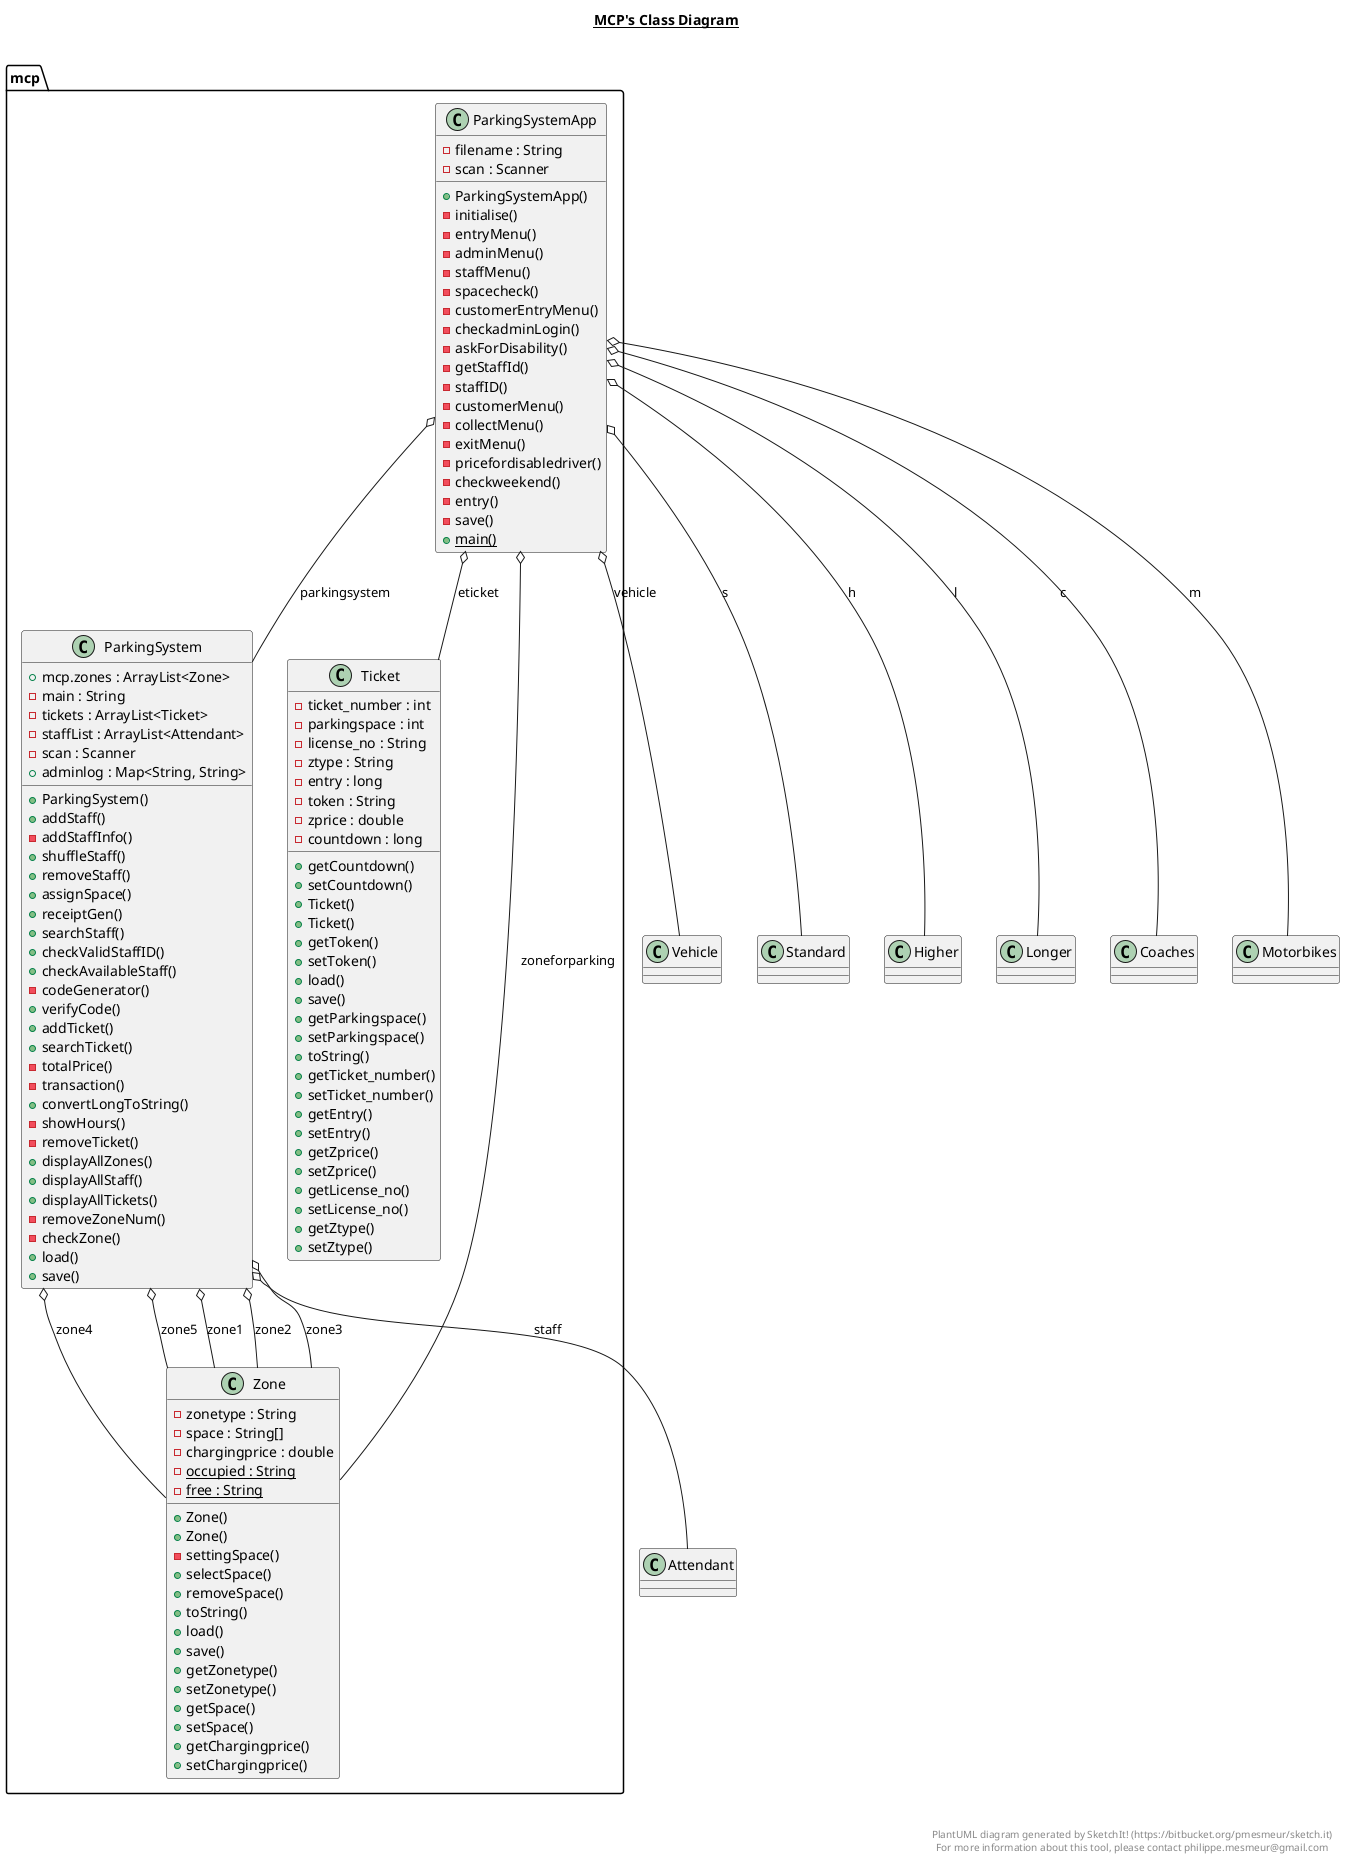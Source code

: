 @startuml

title __MCP's Class Diagram__\n

  package mcp {
    class ParkingSystem {
        + mcp.zones : ArrayList<Zone>
        - main : String
        - tickets : ArrayList<Ticket>
        - staffList : ArrayList<Attendant>
        - scan : Scanner
        + adminlog : Map<String, String>
        + ParkingSystem()
        + addStaff()
        - addStaffInfo()
        + shuffleStaff()
        + removeStaff()
        + assignSpace()
        + receiptGen()
        + searchStaff()
        + checkValidStaffID()
        + checkAvailableStaff()
        - codeGenerator()
        + verifyCode()
        + addTicket()
        + searchTicket()
        - totalPrice()
        - transaction()
        + convertLongToString()
        - showHours()
        - removeTicket()
        + displayAllZones()
        + displayAllStaff()
        + displayAllTickets()
        - removeZoneNum()
        - checkZone()
        + load()
        + save()
    }
  }
  

  package mcp {
    class ParkingSystemApp {
        - filename : String
        - scan : Scanner
        + ParkingSystemApp()
        - initialise()
        - entryMenu()
        - adminMenu()
        - staffMenu()
        - spacecheck()
        - customerEntryMenu()
        - checkadminLogin()
        - askForDisability()
        - getStaffId()
        - staffID()
        - customerMenu()
        - collectMenu()
        - exitMenu()
        - pricefordisabledriver()
        - checkweekend()
        - entry()
        - save()
        {static} + main()
    }
  }
  

  package mcp {
    class Ticket {
        - ticket_number : int
        - parkingspace : int
        - license_no : String
        - ztype : String
        - entry : long
        - token : String
        - zprice : double
        - countdown : long
        + getCountdown()
        + setCountdown()
        + Ticket()
        + Ticket()
        + getToken()
        + setToken()
        + load()
        + save()
        + getParkingspace()
        + setParkingspace()
        + toString()
        + getTicket_number()
        + setTicket_number()
        + getEntry()
        + setEntry()
        + getZprice()
        + setZprice()
        + getLicense_no()
        + setLicense_no()
        + getZtype()
        + setZtype()
    }
  }
  

  package mcp {
    class Zone {
        - zonetype : String
        - space : String[]
        - chargingprice : double
        {static} - occupied : String
        {static} - free : String
        + Zone()
        + Zone()
        - settingSpace()
        + selectSpace()
        + removeSpace()
        + toString()
        + load()
        + save()
        + getZonetype()
        + setZonetype()
        + getSpace()
        + setSpace()
        + getChargingprice()
        + setChargingprice()
    }
  }
  

  ParkingSystem o-- Attendant : staff
  ParkingSystem o-- Zone : zone1
  ParkingSystem o-- Zone : zone2
  ParkingSystem o-- Zone : zone3
  ParkingSystem o-- Zone : zone4
  ParkingSystem o-- Zone : zone5
  ParkingSystemApp o-- Vehicle : vehicle
  ParkingSystemApp o-- ParkingSystem : parkingsystem
  ParkingSystemApp o-- Zone : zoneforparking
  ParkingSystemApp o-- Ticket : eticket
  ParkingSystemApp o-- Standard : s
  ParkingSystemApp o-- Higher : h
  ParkingSystemApp o-- Longer : l
  ParkingSystemApp o-- Coaches : c
  ParkingSystemApp o-- Motorbikes : m


right footer


PlantUML diagram generated by SketchIt! (https://bitbucket.org/pmesmeur/sketch.it)
For more information about this tool, please contact philippe.mesmeur@gmail.com
endfooter

@enduml
